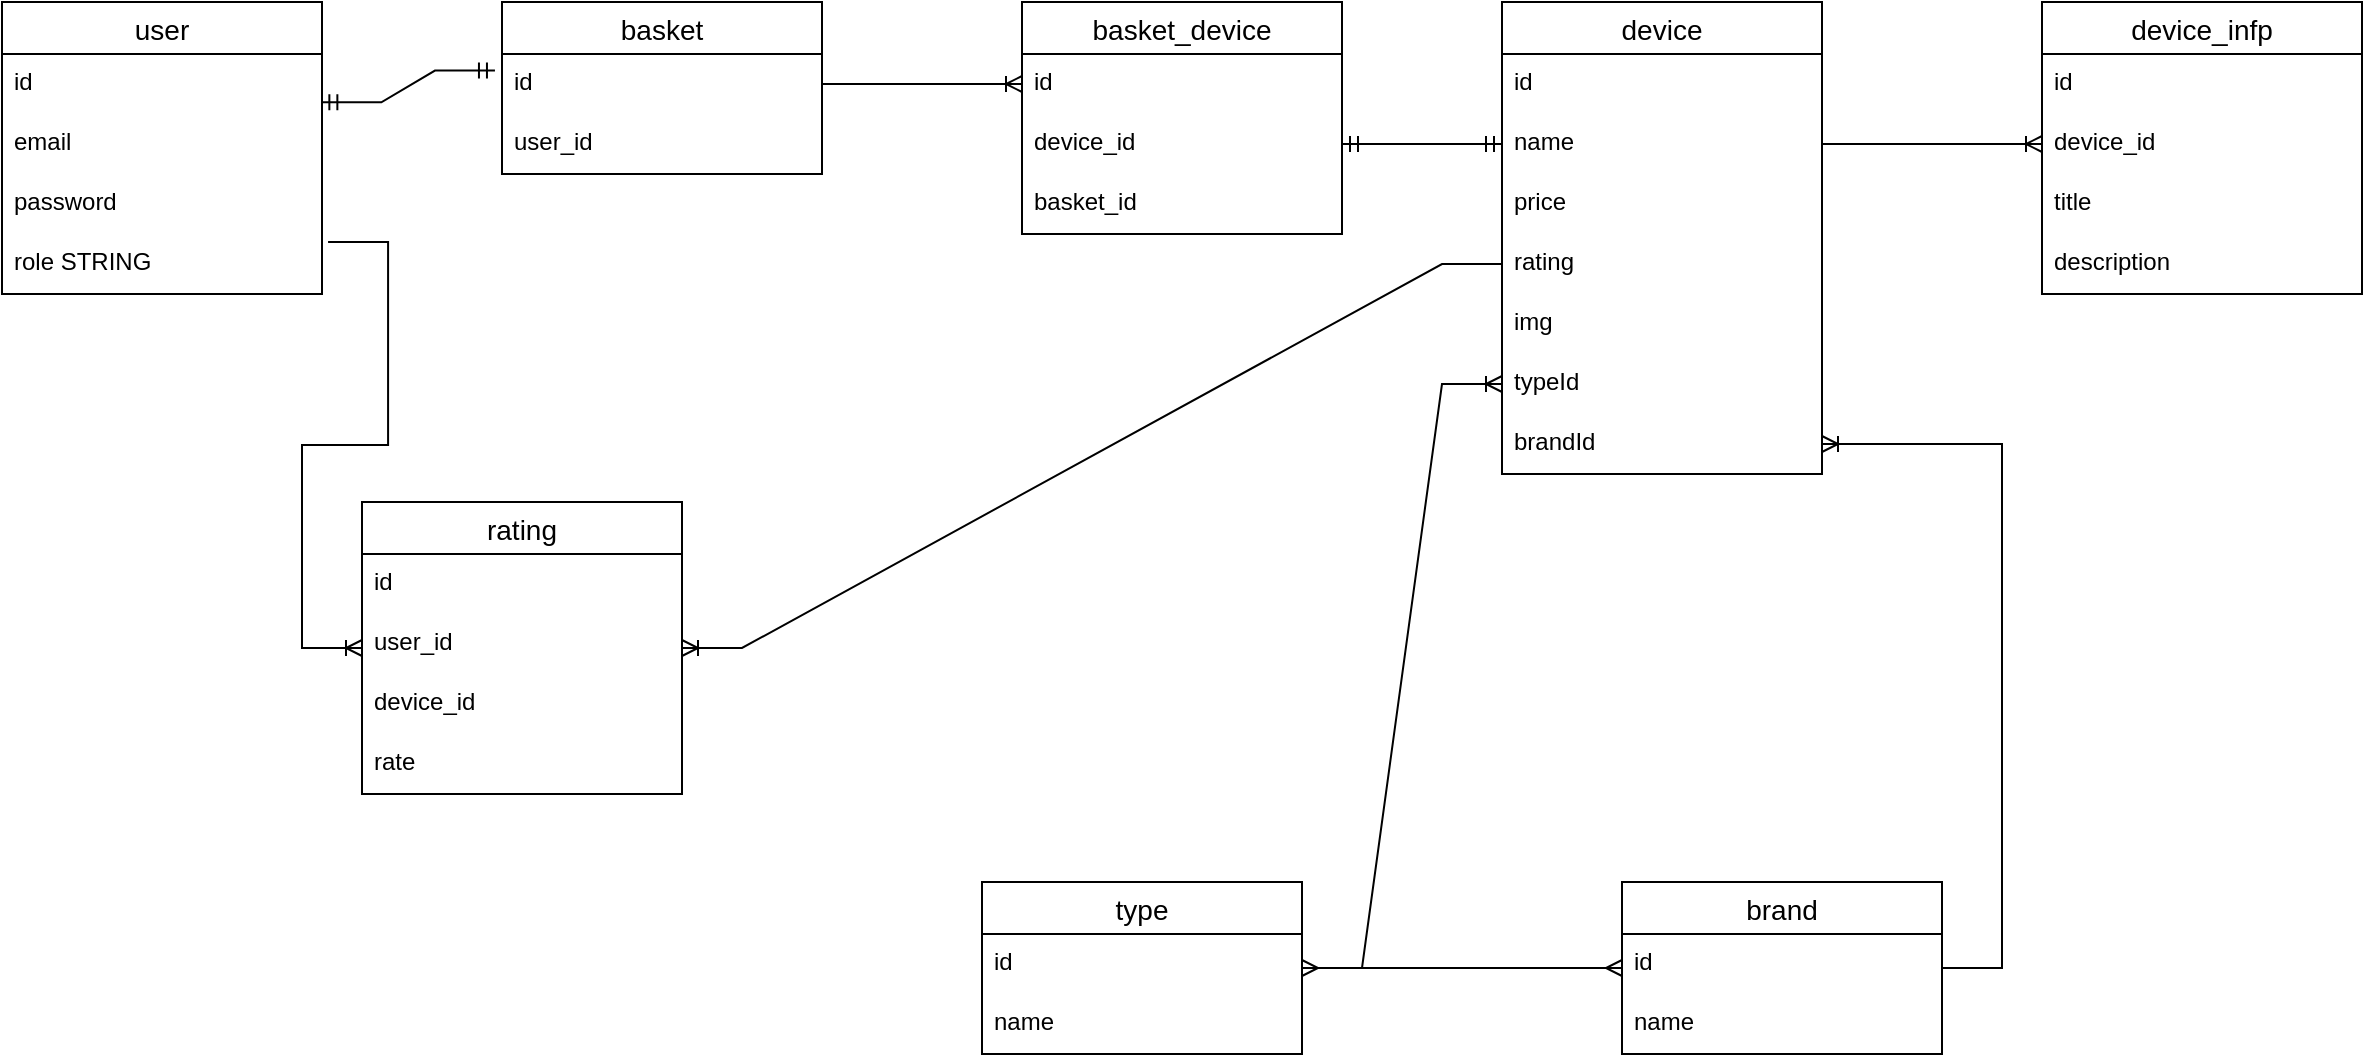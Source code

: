 <mxfile version="24.5.3" type="device">
  <diagram name="Page-1" id="pU5h-TDbezzzfDPzF7FZ">
    <mxGraphModel dx="1366" dy="710" grid="1" gridSize="10" guides="1" tooltips="1" connect="1" arrows="1" fold="1" page="1" pageScale="1" pageWidth="850" pageHeight="1100" math="0" shadow="0">
      <root>
        <mxCell id="0" />
        <mxCell id="1" parent="0" />
        <mxCell id="HqaHNRsiFfNzOrm7pFgI-1" value="user" style="swimlane;fontStyle=0;childLayout=stackLayout;horizontal=1;startSize=26;horizontalStack=0;resizeParent=1;resizeParentMax=0;resizeLast=0;collapsible=1;marginBottom=0;align=center;fontSize=14;strokeWidth=1;" vertex="1" parent="1">
          <mxGeometry x="10" y="50" width="160" height="146" as="geometry" />
        </mxCell>
        <mxCell id="HqaHNRsiFfNzOrm7pFgI-2" value="id" style="text;strokeColor=none;fillColor=none;spacingLeft=4;spacingRight=4;overflow=hidden;rotatable=0;points=[[0,0.5],[1,0.5]];portConstraint=eastwest;fontSize=12;whiteSpace=wrap;html=1;" vertex="1" parent="HqaHNRsiFfNzOrm7pFgI-1">
          <mxGeometry y="26" width="160" height="30" as="geometry" />
        </mxCell>
        <mxCell id="HqaHNRsiFfNzOrm7pFgI-3" value="email" style="text;strokeColor=none;fillColor=none;spacingLeft=4;spacingRight=4;overflow=hidden;rotatable=0;points=[[0,0.5],[1,0.5]];portConstraint=eastwest;fontSize=12;whiteSpace=wrap;html=1;" vertex="1" parent="HqaHNRsiFfNzOrm7pFgI-1">
          <mxGeometry y="56" width="160" height="30" as="geometry" />
        </mxCell>
        <mxCell id="HqaHNRsiFfNzOrm7pFgI-4" value="password" style="text;strokeColor=none;fillColor=none;spacingLeft=4;spacingRight=4;overflow=hidden;rotatable=0;points=[[0,0.5],[1,0.5]];portConstraint=eastwest;fontSize=12;whiteSpace=wrap;html=1;" vertex="1" parent="HqaHNRsiFfNzOrm7pFgI-1">
          <mxGeometry y="86" width="160" height="30" as="geometry" />
        </mxCell>
        <mxCell id="HqaHNRsiFfNzOrm7pFgI-8" value="role STRING" style="text;strokeColor=none;fillColor=none;spacingLeft=4;spacingRight=4;overflow=hidden;rotatable=0;points=[[0,0.5],[1,0.5]];portConstraint=eastwest;fontSize=12;whiteSpace=wrap;html=1;" vertex="1" parent="HqaHNRsiFfNzOrm7pFgI-1">
          <mxGeometry y="116" width="160" height="30" as="geometry" />
        </mxCell>
        <mxCell id="HqaHNRsiFfNzOrm7pFgI-9" value="basket" style="swimlane;fontStyle=0;childLayout=stackLayout;horizontal=1;startSize=26;horizontalStack=0;resizeParent=1;resizeParentMax=0;resizeLast=0;collapsible=1;marginBottom=0;align=center;fontSize=14;strokeWidth=1;" vertex="1" parent="1">
          <mxGeometry x="260" y="50" width="160" height="86" as="geometry" />
        </mxCell>
        <mxCell id="HqaHNRsiFfNzOrm7pFgI-10" value="id" style="text;strokeColor=none;fillColor=none;spacingLeft=4;spacingRight=4;overflow=hidden;rotatable=0;points=[[0,0.5],[1,0.5]];portConstraint=eastwest;fontSize=12;whiteSpace=wrap;html=1;" vertex="1" parent="HqaHNRsiFfNzOrm7pFgI-9">
          <mxGeometry y="26" width="160" height="30" as="geometry" />
        </mxCell>
        <mxCell id="HqaHNRsiFfNzOrm7pFgI-11" value="user_id" style="text;strokeColor=none;fillColor=none;spacingLeft=4;spacingRight=4;overflow=hidden;rotatable=0;points=[[0,0.5],[1,0.5]];portConstraint=eastwest;fontSize=12;whiteSpace=wrap;html=1;" vertex="1" parent="HqaHNRsiFfNzOrm7pFgI-9">
          <mxGeometry y="56" width="160" height="30" as="geometry" />
        </mxCell>
        <mxCell id="HqaHNRsiFfNzOrm7pFgI-14" value="" style="edgeStyle=entityRelationEdgeStyle;fontSize=12;html=1;endArrow=ERmandOne;startArrow=ERmandOne;rounded=0;exitX=0.998;exitY=0.805;exitDx=0;exitDy=0;exitPerimeter=0;entryX=-0.022;entryY=0.276;entryDx=0;entryDy=0;entryPerimeter=0;" edge="1" parent="1" source="HqaHNRsiFfNzOrm7pFgI-2" target="HqaHNRsiFfNzOrm7pFgI-10">
          <mxGeometry width="100" height="100" relative="1" as="geometry">
            <mxPoint x="220" y="150" as="sourcePoint" />
            <mxPoint x="320" y="50" as="targetPoint" />
          </mxGeometry>
        </mxCell>
        <mxCell id="HqaHNRsiFfNzOrm7pFgI-15" value="device" style="swimlane;fontStyle=0;childLayout=stackLayout;horizontal=1;startSize=26;horizontalStack=0;resizeParent=1;resizeParentMax=0;resizeLast=0;collapsible=1;marginBottom=0;align=center;fontSize=14;strokeWidth=1;" vertex="1" parent="1">
          <mxGeometry x="760" y="50" width="160" height="236" as="geometry" />
        </mxCell>
        <mxCell id="HqaHNRsiFfNzOrm7pFgI-16" value="id" style="text;strokeColor=none;fillColor=none;spacingLeft=4;spacingRight=4;overflow=hidden;rotatable=0;points=[[0,0.5],[1,0.5]];portConstraint=eastwest;fontSize=12;whiteSpace=wrap;html=1;" vertex="1" parent="HqaHNRsiFfNzOrm7pFgI-15">
          <mxGeometry y="26" width="160" height="30" as="geometry" />
        </mxCell>
        <mxCell id="HqaHNRsiFfNzOrm7pFgI-17" value="name" style="text;strokeColor=none;fillColor=none;spacingLeft=4;spacingRight=4;overflow=hidden;rotatable=0;points=[[0,0.5],[1,0.5]];portConstraint=eastwest;fontSize=12;whiteSpace=wrap;html=1;" vertex="1" parent="HqaHNRsiFfNzOrm7pFgI-15">
          <mxGeometry y="56" width="160" height="30" as="geometry" />
        </mxCell>
        <mxCell id="HqaHNRsiFfNzOrm7pFgI-18" value="price" style="text;strokeColor=none;fillColor=none;spacingLeft=4;spacingRight=4;overflow=hidden;rotatable=0;points=[[0,0.5],[1,0.5]];portConstraint=eastwest;fontSize=12;whiteSpace=wrap;html=1;" vertex="1" parent="HqaHNRsiFfNzOrm7pFgI-15">
          <mxGeometry y="86" width="160" height="30" as="geometry" />
        </mxCell>
        <mxCell id="HqaHNRsiFfNzOrm7pFgI-19" value="rating" style="text;strokeColor=none;fillColor=none;spacingLeft=4;spacingRight=4;overflow=hidden;rotatable=0;points=[[0,0.5],[1,0.5]];portConstraint=eastwest;fontSize=12;whiteSpace=wrap;html=1;" vertex="1" parent="HqaHNRsiFfNzOrm7pFgI-15">
          <mxGeometry y="116" width="160" height="30" as="geometry" />
        </mxCell>
        <mxCell id="HqaHNRsiFfNzOrm7pFgI-22" value="img" style="text;strokeColor=none;fillColor=none;spacingLeft=4;spacingRight=4;overflow=hidden;rotatable=0;points=[[0,0.5],[1,0.5]];portConstraint=eastwest;fontSize=12;whiteSpace=wrap;html=1;" vertex="1" parent="HqaHNRsiFfNzOrm7pFgI-15">
          <mxGeometry y="146" width="160" height="30" as="geometry" />
        </mxCell>
        <mxCell id="HqaHNRsiFfNzOrm7pFgI-23" value="typeId" style="text;strokeColor=none;fillColor=none;spacingLeft=4;spacingRight=4;overflow=hidden;rotatable=0;points=[[0,0.5],[1,0.5]];portConstraint=eastwest;fontSize=12;whiteSpace=wrap;html=1;" vertex="1" parent="HqaHNRsiFfNzOrm7pFgI-15">
          <mxGeometry y="176" width="160" height="30" as="geometry" />
        </mxCell>
        <mxCell id="HqaHNRsiFfNzOrm7pFgI-24" value="brandId" style="text;strokeColor=none;fillColor=none;spacingLeft=4;spacingRight=4;overflow=hidden;rotatable=0;points=[[0,0.5],[1,0.5]];portConstraint=eastwest;fontSize=12;whiteSpace=wrap;html=1;" vertex="1" parent="HqaHNRsiFfNzOrm7pFgI-15">
          <mxGeometry y="206" width="160" height="30" as="geometry" />
        </mxCell>
        <mxCell id="HqaHNRsiFfNzOrm7pFgI-25" value="type" style="swimlane;fontStyle=0;childLayout=stackLayout;horizontal=1;startSize=26;horizontalStack=0;resizeParent=1;resizeParentMax=0;resizeLast=0;collapsible=1;marginBottom=0;align=center;fontSize=14;" vertex="1" parent="1">
          <mxGeometry x="500" y="490" width="160" height="86" as="geometry" />
        </mxCell>
        <mxCell id="HqaHNRsiFfNzOrm7pFgI-26" value="id" style="text;strokeColor=none;fillColor=none;spacingLeft=4;spacingRight=4;overflow=hidden;rotatable=0;points=[[0,0.5],[1,0.5]];portConstraint=eastwest;fontSize=12;whiteSpace=wrap;html=1;" vertex="1" parent="HqaHNRsiFfNzOrm7pFgI-25">
          <mxGeometry y="26" width="160" height="30" as="geometry" />
        </mxCell>
        <mxCell id="HqaHNRsiFfNzOrm7pFgI-27" value="name" style="text;strokeColor=none;fillColor=none;spacingLeft=4;spacingRight=4;overflow=hidden;rotatable=0;points=[[0,0.5],[1,0.5]];portConstraint=eastwest;fontSize=12;whiteSpace=wrap;html=1;" vertex="1" parent="HqaHNRsiFfNzOrm7pFgI-25">
          <mxGeometry y="56" width="160" height="30" as="geometry" />
        </mxCell>
        <mxCell id="HqaHNRsiFfNzOrm7pFgI-29" value="brand" style="swimlane;fontStyle=0;childLayout=stackLayout;horizontal=1;startSize=26;horizontalStack=0;resizeParent=1;resizeParentMax=0;resizeLast=0;collapsible=1;marginBottom=0;align=center;fontSize=14;" vertex="1" parent="1">
          <mxGeometry x="820" y="490" width="160" height="86" as="geometry" />
        </mxCell>
        <mxCell id="HqaHNRsiFfNzOrm7pFgI-30" value="id&lt;div&gt;&lt;br&gt;&lt;/div&gt;" style="text;strokeColor=none;fillColor=none;spacingLeft=4;spacingRight=4;overflow=hidden;rotatable=0;points=[[0,0.5],[1,0.5]];portConstraint=eastwest;fontSize=12;whiteSpace=wrap;html=1;" vertex="1" parent="HqaHNRsiFfNzOrm7pFgI-29">
          <mxGeometry y="26" width="160" height="30" as="geometry" />
        </mxCell>
        <mxCell id="HqaHNRsiFfNzOrm7pFgI-31" value="name" style="text;strokeColor=none;fillColor=none;spacingLeft=4;spacingRight=4;overflow=hidden;rotatable=0;points=[[0,0.5],[1,0.5]];portConstraint=eastwest;fontSize=12;whiteSpace=wrap;html=1;" vertex="1" parent="HqaHNRsiFfNzOrm7pFgI-29">
          <mxGeometry y="56" width="160" height="30" as="geometry" />
        </mxCell>
        <mxCell id="HqaHNRsiFfNzOrm7pFgI-33" value="" style="edgeStyle=entityRelationEdgeStyle;fontSize=12;html=1;endArrow=ERoneToMany;rounded=0;" edge="1" parent="1" source="HqaHNRsiFfNzOrm7pFgI-25" target="HqaHNRsiFfNzOrm7pFgI-23">
          <mxGeometry width="100" height="100" relative="1" as="geometry">
            <mxPoint x="520" y="278" as="sourcePoint" />
            <mxPoint x="760" y="220" as="targetPoint" />
            <Array as="points">
              <mxPoint x="550" y="229" />
            </Array>
          </mxGeometry>
        </mxCell>
        <mxCell id="HqaHNRsiFfNzOrm7pFgI-34" value="" style="edgeStyle=entityRelationEdgeStyle;fontSize=12;html=1;endArrow=ERoneToMany;rounded=0;" edge="1" parent="1" source="HqaHNRsiFfNzOrm7pFgI-29" target="HqaHNRsiFfNzOrm7pFgI-24">
          <mxGeometry width="100" height="100" relative="1" as="geometry">
            <mxPoint x="670" y="486" as="sourcePoint" />
            <mxPoint x="770" y="270.0" as="targetPoint" />
          </mxGeometry>
        </mxCell>
        <mxCell id="HqaHNRsiFfNzOrm7pFgI-36" value="" style="edgeStyle=entityRelationEdgeStyle;fontSize=12;html=1;endArrow=ERmany;startArrow=ERmany;rounded=0;" edge="1" parent="1" source="HqaHNRsiFfNzOrm7pFgI-29" target="HqaHNRsiFfNzOrm7pFgI-25">
          <mxGeometry width="100" height="100" relative="1" as="geometry">
            <mxPoint x="395" y="515" as="sourcePoint" />
            <mxPoint x="245" y="371" as="targetPoint" />
            <Array as="points">
              <mxPoint x="-55" y="491" />
            </Array>
          </mxGeometry>
        </mxCell>
        <mxCell id="HqaHNRsiFfNzOrm7pFgI-41" value="device_infp" style="swimlane;fontStyle=0;childLayout=stackLayout;horizontal=1;startSize=26;horizontalStack=0;resizeParent=1;resizeParentMax=0;resizeLast=0;collapsible=1;marginBottom=0;align=center;fontSize=14;" vertex="1" parent="1">
          <mxGeometry x="1030" y="50" width="160" height="146" as="geometry" />
        </mxCell>
        <mxCell id="HqaHNRsiFfNzOrm7pFgI-42" value="id" style="text;strokeColor=none;fillColor=none;spacingLeft=4;spacingRight=4;overflow=hidden;rotatable=0;points=[[0,0.5],[1,0.5]];portConstraint=eastwest;fontSize=12;whiteSpace=wrap;html=1;" vertex="1" parent="HqaHNRsiFfNzOrm7pFgI-41">
          <mxGeometry y="26" width="160" height="30" as="geometry" />
        </mxCell>
        <mxCell id="HqaHNRsiFfNzOrm7pFgI-43" value="device_id" style="text;strokeColor=none;fillColor=none;spacingLeft=4;spacingRight=4;overflow=hidden;rotatable=0;points=[[0,0.5],[1,0.5]];portConstraint=eastwest;fontSize=12;whiteSpace=wrap;html=1;" vertex="1" parent="HqaHNRsiFfNzOrm7pFgI-41">
          <mxGeometry y="56" width="160" height="30" as="geometry" />
        </mxCell>
        <mxCell id="HqaHNRsiFfNzOrm7pFgI-44" value="title&lt;div&gt;&lt;br&gt;&lt;/div&gt;" style="text;strokeColor=none;fillColor=none;spacingLeft=4;spacingRight=4;overflow=hidden;rotatable=0;points=[[0,0.5],[1,0.5]];portConstraint=eastwest;fontSize=12;whiteSpace=wrap;html=1;" vertex="1" parent="HqaHNRsiFfNzOrm7pFgI-41">
          <mxGeometry y="86" width="160" height="30" as="geometry" />
        </mxCell>
        <mxCell id="HqaHNRsiFfNzOrm7pFgI-46" value="description" style="text;strokeColor=none;fillColor=none;spacingLeft=4;spacingRight=4;overflow=hidden;rotatable=0;points=[[0,0.5],[1,0.5]];portConstraint=eastwest;fontSize=12;whiteSpace=wrap;html=1;" vertex="1" parent="HqaHNRsiFfNzOrm7pFgI-41">
          <mxGeometry y="116" width="160" height="30" as="geometry" />
        </mxCell>
        <mxCell id="HqaHNRsiFfNzOrm7pFgI-45" value="" style="edgeStyle=entityRelationEdgeStyle;fontSize=12;html=1;endArrow=ERoneToMany;rounded=0;" edge="1" parent="1" source="HqaHNRsiFfNzOrm7pFgI-17" target="HqaHNRsiFfNzOrm7pFgI-43">
          <mxGeometry width="100" height="100" relative="1" as="geometry">
            <mxPoint x="920" y="290" as="sourcePoint" />
            <mxPoint x="1020" y="190" as="targetPoint" />
          </mxGeometry>
        </mxCell>
        <mxCell id="HqaHNRsiFfNzOrm7pFgI-60" value="basket_device" style="swimlane;fontStyle=0;childLayout=stackLayout;horizontal=1;startSize=26;horizontalStack=0;resizeParent=1;resizeParentMax=0;resizeLast=0;collapsible=1;marginBottom=0;align=center;fontSize=14;" vertex="1" parent="1">
          <mxGeometry x="520" y="50" width="160" height="116" as="geometry" />
        </mxCell>
        <mxCell id="HqaHNRsiFfNzOrm7pFgI-61" value="id" style="text;strokeColor=none;fillColor=none;spacingLeft=4;spacingRight=4;overflow=hidden;rotatable=0;points=[[0,0.5],[1,0.5]];portConstraint=eastwest;fontSize=12;whiteSpace=wrap;html=1;" vertex="1" parent="HqaHNRsiFfNzOrm7pFgI-60">
          <mxGeometry y="26" width="160" height="30" as="geometry" />
        </mxCell>
        <mxCell id="HqaHNRsiFfNzOrm7pFgI-62" value="device_id" style="text;strokeColor=none;fillColor=none;spacingLeft=4;spacingRight=4;overflow=hidden;rotatable=0;points=[[0,0.5],[1,0.5]];portConstraint=eastwest;fontSize=12;whiteSpace=wrap;html=1;" vertex="1" parent="HqaHNRsiFfNzOrm7pFgI-60">
          <mxGeometry y="56" width="160" height="30" as="geometry" />
        </mxCell>
        <mxCell id="HqaHNRsiFfNzOrm7pFgI-63" value="basket_id" style="text;strokeColor=none;fillColor=none;spacingLeft=4;spacingRight=4;overflow=hidden;rotatable=0;points=[[0,0.5],[1,0.5]];portConstraint=eastwest;fontSize=12;whiteSpace=wrap;html=1;" vertex="1" parent="HqaHNRsiFfNzOrm7pFgI-60">
          <mxGeometry y="86" width="160" height="30" as="geometry" />
        </mxCell>
        <mxCell id="HqaHNRsiFfNzOrm7pFgI-64" value="" style="edgeStyle=entityRelationEdgeStyle;fontSize=12;html=1;endArrow=ERoneToMany;rounded=0;" edge="1" parent="1" source="HqaHNRsiFfNzOrm7pFgI-10" target="HqaHNRsiFfNzOrm7pFgI-61">
          <mxGeometry width="100" height="100" relative="1" as="geometry">
            <mxPoint x="400" y="260" as="sourcePoint" />
            <mxPoint x="500" y="160" as="targetPoint" />
          </mxGeometry>
        </mxCell>
        <mxCell id="HqaHNRsiFfNzOrm7pFgI-65" value="" style="edgeStyle=entityRelationEdgeStyle;fontSize=12;html=1;endArrow=ERmandOne;startArrow=ERmandOne;rounded=0;" edge="1" parent="1" source="HqaHNRsiFfNzOrm7pFgI-62" target="HqaHNRsiFfNzOrm7pFgI-17">
          <mxGeometry width="100" height="100" relative="1" as="geometry">
            <mxPoint x="390" y="306" as="sourcePoint" />
            <mxPoint x="490" y="206" as="targetPoint" />
          </mxGeometry>
        </mxCell>
        <mxCell id="HqaHNRsiFfNzOrm7pFgI-66" value="rating" style="swimlane;fontStyle=0;childLayout=stackLayout;horizontal=1;startSize=26;horizontalStack=0;resizeParent=1;resizeParentMax=0;resizeLast=0;collapsible=1;marginBottom=0;align=center;fontSize=14;" vertex="1" parent="1">
          <mxGeometry x="190" y="300" width="160" height="146" as="geometry" />
        </mxCell>
        <mxCell id="HqaHNRsiFfNzOrm7pFgI-67" value="id" style="text;strokeColor=none;fillColor=none;spacingLeft=4;spacingRight=4;overflow=hidden;rotatable=0;points=[[0,0.5],[1,0.5]];portConstraint=eastwest;fontSize=12;whiteSpace=wrap;html=1;" vertex="1" parent="HqaHNRsiFfNzOrm7pFgI-66">
          <mxGeometry y="26" width="160" height="30" as="geometry" />
        </mxCell>
        <mxCell id="HqaHNRsiFfNzOrm7pFgI-68" value="user_id" style="text;strokeColor=none;fillColor=none;spacingLeft=4;spacingRight=4;overflow=hidden;rotatable=0;points=[[0,0.5],[1,0.5]];portConstraint=eastwest;fontSize=12;whiteSpace=wrap;html=1;" vertex="1" parent="HqaHNRsiFfNzOrm7pFgI-66">
          <mxGeometry y="56" width="160" height="30" as="geometry" />
        </mxCell>
        <mxCell id="HqaHNRsiFfNzOrm7pFgI-69" value="device_id" style="text;strokeColor=none;fillColor=none;spacingLeft=4;spacingRight=4;overflow=hidden;rotatable=0;points=[[0,0.5],[1,0.5]];portConstraint=eastwest;fontSize=12;whiteSpace=wrap;html=1;" vertex="1" parent="HqaHNRsiFfNzOrm7pFgI-66">
          <mxGeometry y="86" width="160" height="30" as="geometry" />
        </mxCell>
        <mxCell id="HqaHNRsiFfNzOrm7pFgI-70" value="rate" style="text;strokeColor=none;fillColor=none;spacingLeft=4;spacingRight=4;overflow=hidden;rotatable=0;points=[[0,0.5],[1,0.5]];portConstraint=eastwest;fontSize=12;whiteSpace=wrap;html=1;" vertex="1" parent="HqaHNRsiFfNzOrm7pFgI-66">
          <mxGeometry y="116" width="160" height="30" as="geometry" />
        </mxCell>
        <mxCell id="HqaHNRsiFfNzOrm7pFgI-71" value="" style="edgeStyle=entityRelationEdgeStyle;fontSize=12;html=1;endArrow=ERoneToMany;rounded=0;exitX=1.019;exitY=0.133;exitDx=0;exitDy=0;exitPerimeter=0;" edge="1" parent="1" source="HqaHNRsiFfNzOrm7pFgI-8" target="HqaHNRsiFfNzOrm7pFgI-66">
          <mxGeometry width="100" height="100" relative="1" as="geometry">
            <mxPoint x="200" y="330" as="sourcePoint" />
            <mxPoint x="300" y="230" as="targetPoint" />
          </mxGeometry>
        </mxCell>
        <mxCell id="HqaHNRsiFfNzOrm7pFgI-72" value="" style="edgeStyle=entityRelationEdgeStyle;fontSize=12;html=1;endArrow=ERoneToMany;rounded=0;" edge="1" parent="1" source="HqaHNRsiFfNzOrm7pFgI-19" target="HqaHNRsiFfNzOrm7pFgI-66">
          <mxGeometry width="100" height="100" relative="1" as="geometry">
            <mxPoint x="590" y="300" as="sourcePoint" />
            <mxPoint x="690" y="200" as="targetPoint" />
          </mxGeometry>
        </mxCell>
      </root>
    </mxGraphModel>
  </diagram>
</mxfile>
